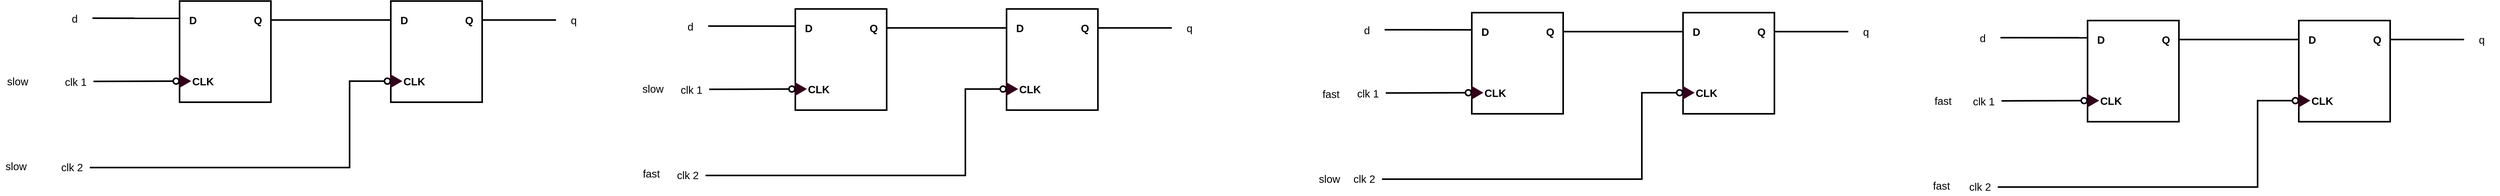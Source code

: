 <mxfile version="28.1.2">
  <diagram name="Page-1" id="awh5Gusvq3baeLLJdyb3">
    <mxGraphModel dx="4631" dy="1743" grid="0" gridSize="1" guides="1" tooltips="1" connect="1" arrows="1" fold="1" page="1" pageScale="1" pageWidth="850" pageHeight="1100" math="0" shadow="0">
      <root>
        <mxCell id="0" />
        <mxCell id="1" parent="0" />
        <mxCell id="01DOMB8k6mUTNf9-CGNe-35" value="" style="group" parent="1" vertex="1" connectable="0">
          <mxGeometry x="-1013" y="21" width="1017" height="332" as="geometry" />
        </mxCell>
        <mxCell id="01DOMB8k6mUTNf9-CGNe-13" value="" style="rounded=0;whiteSpace=wrap;html=1;strokeWidth=3;fontSize=20;container=0;fontStyle=1" parent="01DOMB8k6mUTNf9-CGNe-35" vertex="1">
          <mxGeometry x="237" width="173" height="192" as="geometry" />
        </mxCell>
        <mxCell id="01DOMB8k6mUTNf9-CGNe-14" value="D" style="text;html=1;align=center;verticalAlign=middle;resizable=0;points=[];autosize=1;strokeColor=none;fillColor=none;strokeWidth=3;fontSize=20;container=0;fontStyle=1" parent="01DOMB8k6mUTNf9-CGNe-35" vertex="1">
          <mxGeometry x="242" y="16" width="40" height="40" as="geometry" />
        </mxCell>
        <mxCell id="01DOMB8k6mUTNf9-CGNe-15" value="CLK" style="text;html=1;align=center;verticalAlign=middle;resizable=0;points=[];autosize=1;strokeColor=none;fillColor=none;strokeWidth=3;fontSize=20;container=0;fontStyle=1" parent="01DOMB8k6mUTNf9-CGNe-35" vertex="1">
          <mxGeometry x="251" y="132" width="60" height="40" as="geometry" />
        </mxCell>
        <mxCell id="01DOMB8k6mUTNf9-CGNe-16" value="Q" style="text;html=1;align=center;verticalAlign=middle;resizable=0;points=[];autosize=1;strokeColor=none;fillColor=none;strokeWidth=3;fontSize=20;container=0;fontStyle=1" parent="01DOMB8k6mUTNf9-CGNe-35" vertex="1">
          <mxGeometry x="365" y="16" width="40" height="40" as="geometry" />
        </mxCell>
        <mxCell id="01DOMB8k6mUTNf9-CGNe-17" value="" style="triangle;whiteSpace=wrap;html=1;strokeWidth=3;fillColor=#33001A;strokeColor=#33001A;fontColor=#ffffff;" parent="01DOMB8k6mUTNf9-CGNe-35" vertex="1">
          <mxGeometry x="237" y="141" width="19" height="22" as="geometry" />
        </mxCell>
        <mxCell id="01DOMB8k6mUTNf9-CGNe-18" value="" style="ellipse;whiteSpace=wrap;html=1;aspect=fixed;strokeWidth=3;" parent="01DOMB8k6mUTNf9-CGNe-35" vertex="1">
          <mxGeometry x="225" y="146.5" width="11" height="11" as="geometry" />
        </mxCell>
        <mxCell id="01DOMB8k6mUTNf9-CGNe-19" value="" style="rounded=0;whiteSpace=wrap;html=1;strokeWidth=3;fontSize=20;container=0;fontStyle=1" parent="01DOMB8k6mUTNf9-CGNe-35" vertex="1">
          <mxGeometry x="637" width="173" height="192" as="geometry" />
        </mxCell>
        <mxCell id="01DOMB8k6mUTNf9-CGNe-20" value="D" style="text;html=1;align=center;verticalAlign=middle;resizable=0;points=[];autosize=1;strokeColor=none;fillColor=none;strokeWidth=3;fontSize=20;container=0;fontStyle=1" parent="01DOMB8k6mUTNf9-CGNe-35" vertex="1">
          <mxGeometry x="642" y="16" width="40" height="40" as="geometry" />
        </mxCell>
        <mxCell id="01DOMB8k6mUTNf9-CGNe-21" value="CLK" style="text;html=1;align=center;verticalAlign=middle;resizable=0;points=[];autosize=1;strokeColor=none;fillColor=none;strokeWidth=3;fontSize=20;container=0;fontStyle=1" parent="01DOMB8k6mUTNf9-CGNe-35" vertex="1">
          <mxGeometry x="651" y="132" width="60" height="40" as="geometry" />
        </mxCell>
        <mxCell id="01DOMB8k6mUTNf9-CGNe-22" value="Q" style="text;html=1;align=center;verticalAlign=middle;resizable=0;points=[];autosize=1;strokeColor=none;fillColor=none;strokeWidth=3;fontSize=20;container=0;fontStyle=1" parent="01DOMB8k6mUTNf9-CGNe-35" vertex="1">
          <mxGeometry x="765" y="16" width="40" height="40" as="geometry" />
        </mxCell>
        <mxCell id="01DOMB8k6mUTNf9-CGNe-23" value="" style="triangle;whiteSpace=wrap;html=1;strokeWidth=3;fillColor=#33001A;strokeColor=#33001A;fontColor=#ffffff;" parent="01DOMB8k6mUTNf9-CGNe-35" vertex="1">
          <mxGeometry x="637" y="141" width="19" height="22" as="geometry" />
        </mxCell>
        <mxCell id="01DOMB8k6mUTNf9-CGNe-33" style="edgeStyle=orthogonalEdgeStyle;rounded=0;orthogonalLoop=1;jettySize=auto;html=1;exitX=0;exitY=0.5;exitDx=0;exitDy=0;endArrow=none;endFill=0;strokeWidth=3;" parent="01DOMB8k6mUTNf9-CGNe-35" source="01DOMB8k6mUTNf9-CGNe-25" edge="1">
          <mxGeometry relative="1" as="geometry">
            <mxPoint x="67" y="316" as="targetPoint" />
            <Array as="points">
              <mxPoint x="559" y="152" />
              <mxPoint x="559" y="316" />
              <mxPoint x="79" y="316" />
            </Array>
          </mxGeometry>
        </mxCell>
        <mxCell id="01DOMB8k6mUTNf9-CGNe-25" value="" style="ellipse;whiteSpace=wrap;html=1;aspect=fixed;strokeWidth=3;" parent="01DOMB8k6mUTNf9-CGNe-35" vertex="1">
          <mxGeometry x="625" y="146.5" width="11" height="11" as="geometry" />
        </mxCell>
        <mxCell id="01DOMB8k6mUTNf9-CGNe-26" style="rounded=0;orthogonalLoop=1;jettySize=auto;html=1;exitX=1;exitY=0.5;exitDx=0;exitDy=0;endArrow=none;endFill=0;strokeWidth=3;entryX=0;entryY=0.5;entryDx=0;entryDy=0;" parent="01DOMB8k6mUTNf9-CGNe-35" source="01DOMB8k6mUTNf9-CGNe-27" target="01DOMB8k6mUTNf9-CGNe-18" edge="1">
          <mxGeometry relative="1" as="geometry">
            <mxPoint x="223" y="152" as="targetPoint" />
          </mxGeometry>
        </mxCell>
        <mxCell id="01DOMB8k6mUTNf9-CGNe-27" value="clk 1" style="rounded=0;whiteSpace=wrap;html=1;strokeColor=none;fontSize=20;" parent="01DOMB8k6mUTNf9-CGNe-35" vertex="1">
          <mxGeometry x="7" y="135" width="67" height="35" as="geometry" />
        </mxCell>
        <mxCell id="01DOMB8k6mUTNf9-CGNe-28" style="rounded=0;orthogonalLoop=1;jettySize=auto;html=1;exitX=1;exitY=0.5;exitDx=0;exitDy=0;endArrow=none;endFill=0;strokeWidth=3;entryX=0.005;entryY=0.17;entryDx=0;entryDy=0;entryPerimeter=0;" parent="01DOMB8k6mUTNf9-CGNe-35" source="01DOMB8k6mUTNf9-CGNe-29" target="01DOMB8k6mUTNf9-CGNe-13" edge="1">
          <mxGeometry relative="1" as="geometry">
            <mxPoint x="235" y="32.69" as="targetPoint" />
          </mxGeometry>
        </mxCell>
        <mxCell id="01DOMB8k6mUTNf9-CGNe-29" value="d" style="rounded=0;whiteSpace=wrap;html=1;strokeColor=none;fontSize=20;" parent="01DOMB8k6mUTNf9-CGNe-35" vertex="1">
          <mxGeometry x="5" y="15" width="67" height="35" as="geometry" />
        </mxCell>
        <mxCell id="01DOMB8k6mUTNf9-CGNe-30" style="rounded=0;orthogonalLoop=1;jettySize=auto;html=1;endArrow=none;endFill=0;strokeWidth=3;" parent="01DOMB8k6mUTNf9-CGNe-35" edge="1">
          <mxGeometry relative="1" as="geometry">
            <mxPoint x="410" y="36" as="sourcePoint" />
            <mxPoint x="637" y="36" as="targetPoint" />
          </mxGeometry>
        </mxCell>
        <mxCell id="01DOMB8k6mUTNf9-CGNe-31" value="" style="edgeStyle=orthogonalEdgeStyle;rounded=0;orthogonalLoop=1;jettySize=auto;html=1;strokeWidth=3;endArrow=none;endFill=0;" parent="01DOMB8k6mUTNf9-CGNe-35" source="01DOMB8k6mUTNf9-CGNe-32" edge="1">
          <mxGeometry relative="1" as="geometry">
            <mxPoint x="811" y="36" as="targetPoint" />
          </mxGeometry>
        </mxCell>
        <mxCell id="01DOMB8k6mUTNf9-CGNe-32" value="q" style="rounded=0;whiteSpace=wrap;html=1;strokeColor=none;fontSize=20;" parent="01DOMB8k6mUTNf9-CGNe-35" vertex="1">
          <mxGeometry x="950" y="18.5" width="67" height="35" as="geometry" />
        </mxCell>
        <mxCell id="01DOMB8k6mUTNf9-CGNe-34" value="clk 2" style="rounded=0;whiteSpace=wrap;html=1;strokeColor=none;fontSize=20;" parent="01DOMB8k6mUTNf9-CGNe-35" vertex="1">
          <mxGeometry y="297" width="67" height="35" as="geometry" />
        </mxCell>
        <mxCell id="01DOMB8k6mUTNf9-CGNe-36" value="" style="group" parent="1" vertex="1" connectable="0">
          <mxGeometry x="153" y="36" width="1017" height="332" as="geometry" />
        </mxCell>
        <mxCell id="01DOMB8k6mUTNf9-CGNe-37" value="" style="rounded=0;whiteSpace=wrap;html=1;strokeWidth=3;fontSize=20;container=0;fontStyle=1" parent="01DOMB8k6mUTNf9-CGNe-36" vertex="1">
          <mxGeometry x="237" width="173" height="192" as="geometry" />
        </mxCell>
        <mxCell id="01DOMB8k6mUTNf9-CGNe-38" value="D" style="text;html=1;align=center;verticalAlign=middle;resizable=0;points=[];autosize=1;strokeColor=none;fillColor=none;strokeWidth=3;fontSize=20;container=0;fontStyle=1" parent="01DOMB8k6mUTNf9-CGNe-36" vertex="1">
          <mxGeometry x="242" y="16" width="40" height="40" as="geometry" />
        </mxCell>
        <mxCell id="01DOMB8k6mUTNf9-CGNe-39" value="CLK" style="text;html=1;align=center;verticalAlign=middle;resizable=0;points=[];autosize=1;strokeColor=none;fillColor=none;strokeWidth=3;fontSize=20;container=0;fontStyle=1" parent="01DOMB8k6mUTNf9-CGNe-36" vertex="1">
          <mxGeometry x="251" y="132" width="60" height="40" as="geometry" />
        </mxCell>
        <mxCell id="01DOMB8k6mUTNf9-CGNe-40" value="Q" style="text;html=1;align=center;verticalAlign=middle;resizable=0;points=[];autosize=1;strokeColor=none;fillColor=none;strokeWidth=3;fontSize=20;container=0;fontStyle=1" parent="01DOMB8k6mUTNf9-CGNe-36" vertex="1">
          <mxGeometry x="365" y="16" width="40" height="40" as="geometry" />
        </mxCell>
        <mxCell id="01DOMB8k6mUTNf9-CGNe-41" value="" style="triangle;whiteSpace=wrap;html=1;strokeWidth=3;fillColor=#33001A;strokeColor=#33001A;fontColor=#ffffff;" parent="01DOMB8k6mUTNf9-CGNe-36" vertex="1">
          <mxGeometry x="237" y="141" width="19" height="22" as="geometry" />
        </mxCell>
        <mxCell id="01DOMB8k6mUTNf9-CGNe-42" value="" style="ellipse;whiteSpace=wrap;html=1;aspect=fixed;strokeWidth=3;" parent="01DOMB8k6mUTNf9-CGNe-36" vertex="1">
          <mxGeometry x="225" y="146.5" width="11" height="11" as="geometry" />
        </mxCell>
        <mxCell id="01DOMB8k6mUTNf9-CGNe-43" value="" style="rounded=0;whiteSpace=wrap;html=1;strokeWidth=3;fontSize=20;container=0;fontStyle=1" parent="01DOMB8k6mUTNf9-CGNe-36" vertex="1">
          <mxGeometry x="637" width="173" height="192" as="geometry" />
        </mxCell>
        <mxCell id="01DOMB8k6mUTNf9-CGNe-44" value="D" style="text;html=1;align=center;verticalAlign=middle;resizable=0;points=[];autosize=1;strokeColor=none;fillColor=none;strokeWidth=3;fontSize=20;container=0;fontStyle=1" parent="01DOMB8k6mUTNf9-CGNe-36" vertex="1">
          <mxGeometry x="642" y="16" width="40" height="40" as="geometry" />
        </mxCell>
        <mxCell id="01DOMB8k6mUTNf9-CGNe-45" value="CLK" style="text;html=1;align=center;verticalAlign=middle;resizable=0;points=[];autosize=1;strokeColor=none;fillColor=none;strokeWidth=3;fontSize=20;container=0;fontStyle=1" parent="01DOMB8k6mUTNf9-CGNe-36" vertex="1">
          <mxGeometry x="651" y="132" width="60" height="40" as="geometry" />
        </mxCell>
        <mxCell id="01DOMB8k6mUTNf9-CGNe-46" value="Q" style="text;html=1;align=center;verticalAlign=middle;resizable=0;points=[];autosize=1;strokeColor=none;fillColor=none;strokeWidth=3;fontSize=20;container=0;fontStyle=1" parent="01DOMB8k6mUTNf9-CGNe-36" vertex="1">
          <mxGeometry x="765" y="16" width="40" height="40" as="geometry" />
        </mxCell>
        <mxCell id="01DOMB8k6mUTNf9-CGNe-47" value="" style="triangle;whiteSpace=wrap;html=1;strokeWidth=3;fillColor=#33001A;strokeColor=#33001A;fontColor=#ffffff;" parent="01DOMB8k6mUTNf9-CGNe-36" vertex="1">
          <mxGeometry x="637" y="141" width="19" height="22" as="geometry" />
        </mxCell>
        <mxCell id="01DOMB8k6mUTNf9-CGNe-48" style="edgeStyle=orthogonalEdgeStyle;rounded=0;orthogonalLoop=1;jettySize=auto;html=1;exitX=0;exitY=0.5;exitDx=0;exitDy=0;endArrow=none;endFill=0;strokeWidth=3;" parent="01DOMB8k6mUTNf9-CGNe-36" source="01DOMB8k6mUTNf9-CGNe-49" edge="1">
          <mxGeometry relative="1" as="geometry">
            <mxPoint x="67" y="316" as="targetPoint" />
            <Array as="points">
              <mxPoint x="559" y="152" />
              <mxPoint x="559" y="316" />
              <mxPoint x="79" y="316" />
            </Array>
          </mxGeometry>
        </mxCell>
        <mxCell id="01DOMB8k6mUTNf9-CGNe-49" value="" style="ellipse;whiteSpace=wrap;html=1;aspect=fixed;strokeWidth=3;" parent="01DOMB8k6mUTNf9-CGNe-36" vertex="1">
          <mxGeometry x="625" y="146.5" width="11" height="11" as="geometry" />
        </mxCell>
        <mxCell id="01DOMB8k6mUTNf9-CGNe-50" style="rounded=0;orthogonalLoop=1;jettySize=auto;html=1;exitX=1;exitY=0.5;exitDx=0;exitDy=0;endArrow=none;endFill=0;strokeWidth=3;entryX=0;entryY=0.5;entryDx=0;entryDy=0;" parent="01DOMB8k6mUTNf9-CGNe-36" source="01DOMB8k6mUTNf9-CGNe-51" target="01DOMB8k6mUTNf9-CGNe-42" edge="1">
          <mxGeometry relative="1" as="geometry">
            <mxPoint x="223" y="152" as="targetPoint" />
          </mxGeometry>
        </mxCell>
        <mxCell id="01DOMB8k6mUTNf9-CGNe-51" value="clk 1" style="rounded=0;whiteSpace=wrap;html=1;strokeColor=none;fontSize=20;" parent="01DOMB8k6mUTNf9-CGNe-36" vertex="1">
          <mxGeometry x="7" y="135" width="67" height="35" as="geometry" />
        </mxCell>
        <mxCell id="01DOMB8k6mUTNf9-CGNe-52" style="rounded=0;orthogonalLoop=1;jettySize=auto;html=1;exitX=1;exitY=0.5;exitDx=0;exitDy=0;endArrow=none;endFill=0;strokeWidth=3;entryX=0.005;entryY=0.17;entryDx=0;entryDy=0;entryPerimeter=0;" parent="01DOMB8k6mUTNf9-CGNe-36" source="01DOMB8k6mUTNf9-CGNe-53" target="01DOMB8k6mUTNf9-CGNe-37" edge="1">
          <mxGeometry relative="1" as="geometry">
            <mxPoint x="235" y="32.69" as="targetPoint" />
          </mxGeometry>
        </mxCell>
        <mxCell id="01DOMB8k6mUTNf9-CGNe-53" value="d" style="rounded=0;whiteSpace=wrap;html=1;strokeColor=none;fontSize=20;" parent="01DOMB8k6mUTNf9-CGNe-36" vertex="1">
          <mxGeometry x="5" y="15" width="67" height="35" as="geometry" />
        </mxCell>
        <mxCell id="01DOMB8k6mUTNf9-CGNe-54" style="rounded=0;orthogonalLoop=1;jettySize=auto;html=1;endArrow=none;endFill=0;strokeWidth=3;" parent="01DOMB8k6mUTNf9-CGNe-36" edge="1">
          <mxGeometry relative="1" as="geometry">
            <mxPoint x="410" y="36" as="sourcePoint" />
            <mxPoint x="637" y="36" as="targetPoint" />
          </mxGeometry>
        </mxCell>
        <mxCell id="01DOMB8k6mUTNf9-CGNe-55" value="" style="edgeStyle=orthogonalEdgeStyle;rounded=0;orthogonalLoop=1;jettySize=auto;html=1;strokeWidth=3;endArrow=none;endFill=0;" parent="01DOMB8k6mUTNf9-CGNe-36" source="01DOMB8k6mUTNf9-CGNe-56" edge="1">
          <mxGeometry relative="1" as="geometry">
            <mxPoint x="811" y="36" as="targetPoint" />
          </mxGeometry>
        </mxCell>
        <mxCell id="01DOMB8k6mUTNf9-CGNe-56" value="q" style="rounded=0;whiteSpace=wrap;html=1;strokeColor=none;fontSize=20;" parent="01DOMB8k6mUTNf9-CGNe-36" vertex="1">
          <mxGeometry x="950" y="18.5" width="67" height="35" as="geometry" />
        </mxCell>
        <mxCell id="01DOMB8k6mUTNf9-CGNe-57" value="clk 2" style="rounded=0;whiteSpace=wrap;html=1;strokeColor=none;fontSize=20;" parent="01DOMB8k6mUTNf9-CGNe-36" vertex="1">
          <mxGeometry y="297" width="67" height="35" as="geometry" />
        </mxCell>
        <mxCell id="01DOMB8k6mUTNf9-CGNe-58" value="" style="group" parent="1" vertex="1" connectable="0">
          <mxGeometry x="1434" y="43" width="1017" height="332" as="geometry" />
        </mxCell>
        <mxCell id="01DOMB8k6mUTNf9-CGNe-59" value="" style="rounded=0;whiteSpace=wrap;html=1;strokeWidth=3;fontSize=20;container=0;fontStyle=1" parent="01DOMB8k6mUTNf9-CGNe-58" vertex="1">
          <mxGeometry x="237" width="173" height="192" as="geometry" />
        </mxCell>
        <mxCell id="01DOMB8k6mUTNf9-CGNe-60" value="D" style="text;html=1;align=center;verticalAlign=middle;resizable=0;points=[];autosize=1;strokeColor=none;fillColor=none;strokeWidth=3;fontSize=20;container=0;fontStyle=1" parent="01DOMB8k6mUTNf9-CGNe-58" vertex="1">
          <mxGeometry x="242" y="16" width="40" height="40" as="geometry" />
        </mxCell>
        <mxCell id="01DOMB8k6mUTNf9-CGNe-61" value="CLK" style="text;html=1;align=center;verticalAlign=middle;resizable=0;points=[];autosize=1;strokeColor=none;fillColor=none;strokeWidth=3;fontSize=20;container=0;fontStyle=1" parent="01DOMB8k6mUTNf9-CGNe-58" vertex="1">
          <mxGeometry x="251" y="132" width="60" height="40" as="geometry" />
        </mxCell>
        <mxCell id="01DOMB8k6mUTNf9-CGNe-62" value="Q" style="text;html=1;align=center;verticalAlign=middle;resizable=0;points=[];autosize=1;strokeColor=none;fillColor=none;strokeWidth=3;fontSize=20;container=0;fontStyle=1" parent="01DOMB8k6mUTNf9-CGNe-58" vertex="1">
          <mxGeometry x="365" y="16" width="40" height="40" as="geometry" />
        </mxCell>
        <mxCell id="01DOMB8k6mUTNf9-CGNe-63" value="" style="triangle;whiteSpace=wrap;html=1;strokeWidth=3;fillColor=#33001A;strokeColor=#33001A;fontColor=#ffffff;" parent="01DOMB8k6mUTNf9-CGNe-58" vertex="1">
          <mxGeometry x="237" y="141" width="19" height="22" as="geometry" />
        </mxCell>
        <mxCell id="01DOMB8k6mUTNf9-CGNe-64" value="" style="ellipse;whiteSpace=wrap;html=1;aspect=fixed;strokeWidth=3;" parent="01DOMB8k6mUTNf9-CGNe-58" vertex="1">
          <mxGeometry x="225" y="146.5" width="11" height="11" as="geometry" />
        </mxCell>
        <mxCell id="01DOMB8k6mUTNf9-CGNe-65" value="" style="rounded=0;whiteSpace=wrap;html=1;strokeWidth=3;fontSize=20;container=0;fontStyle=1" parent="01DOMB8k6mUTNf9-CGNe-58" vertex="1">
          <mxGeometry x="637" width="173" height="192" as="geometry" />
        </mxCell>
        <mxCell id="01DOMB8k6mUTNf9-CGNe-66" value="D" style="text;html=1;align=center;verticalAlign=middle;resizable=0;points=[];autosize=1;strokeColor=none;fillColor=none;strokeWidth=3;fontSize=20;container=0;fontStyle=1" parent="01DOMB8k6mUTNf9-CGNe-58" vertex="1">
          <mxGeometry x="642" y="16" width="40" height="40" as="geometry" />
        </mxCell>
        <mxCell id="01DOMB8k6mUTNf9-CGNe-67" value="CLK" style="text;html=1;align=center;verticalAlign=middle;resizable=0;points=[];autosize=1;strokeColor=none;fillColor=none;strokeWidth=3;fontSize=20;container=0;fontStyle=1" parent="01DOMB8k6mUTNf9-CGNe-58" vertex="1">
          <mxGeometry x="651" y="132" width="60" height="40" as="geometry" />
        </mxCell>
        <mxCell id="01DOMB8k6mUTNf9-CGNe-68" value="Q" style="text;html=1;align=center;verticalAlign=middle;resizable=0;points=[];autosize=1;strokeColor=none;fillColor=none;strokeWidth=3;fontSize=20;container=0;fontStyle=1" parent="01DOMB8k6mUTNf9-CGNe-58" vertex="1">
          <mxGeometry x="765" y="16" width="40" height="40" as="geometry" />
        </mxCell>
        <mxCell id="01DOMB8k6mUTNf9-CGNe-69" value="" style="triangle;whiteSpace=wrap;html=1;strokeWidth=3;fillColor=#33001A;strokeColor=#33001A;fontColor=#ffffff;" parent="01DOMB8k6mUTNf9-CGNe-58" vertex="1">
          <mxGeometry x="637" y="141" width="19" height="22" as="geometry" />
        </mxCell>
        <mxCell id="01DOMB8k6mUTNf9-CGNe-70" style="edgeStyle=orthogonalEdgeStyle;rounded=0;orthogonalLoop=1;jettySize=auto;html=1;exitX=0;exitY=0.5;exitDx=0;exitDy=0;endArrow=none;endFill=0;strokeWidth=3;" parent="01DOMB8k6mUTNf9-CGNe-58" source="01DOMB8k6mUTNf9-CGNe-71" edge="1">
          <mxGeometry relative="1" as="geometry">
            <mxPoint x="67" y="316" as="targetPoint" />
            <Array as="points">
              <mxPoint x="559" y="152" />
              <mxPoint x="559" y="316" />
              <mxPoint x="79" y="316" />
            </Array>
          </mxGeometry>
        </mxCell>
        <mxCell id="01DOMB8k6mUTNf9-CGNe-71" value="" style="ellipse;whiteSpace=wrap;html=1;aspect=fixed;strokeWidth=3;" parent="01DOMB8k6mUTNf9-CGNe-58" vertex="1">
          <mxGeometry x="625" y="146.5" width="11" height="11" as="geometry" />
        </mxCell>
        <mxCell id="01DOMB8k6mUTNf9-CGNe-72" style="rounded=0;orthogonalLoop=1;jettySize=auto;html=1;exitX=1;exitY=0.5;exitDx=0;exitDy=0;endArrow=none;endFill=0;strokeWidth=3;entryX=0;entryY=0.5;entryDx=0;entryDy=0;" parent="01DOMB8k6mUTNf9-CGNe-58" source="01DOMB8k6mUTNf9-CGNe-73" target="01DOMB8k6mUTNf9-CGNe-64" edge="1">
          <mxGeometry relative="1" as="geometry">
            <mxPoint x="223" y="152" as="targetPoint" />
          </mxGeometry>
        </mxCell>
        <mxCell id="01DOMB8k6mUTNf9-CGNe-73" value="clk 1" style="rounded=0;whiteSpace=wrap;html=1;strokeColor=none;fontSize=20;" parent="01DOMB8k6mUTNf9-CGNe-58" vertex="1">
          <mxGeometry x="7" y="135" width="67" height="35" as="geometry" />
        </mxCell>
        <mxCell id="01DOMB8k6mUTNf9-CGNe-74" style="rounded=0;orthogonalLoop=1;jettySize=auto;html=1;exitX=1;exitY=0.5;exitDx=0;exitDy=0;endArrow=none;endFill=0;strokeWidth=3;entryX=0.005;entryY=0.17;entryDx=0;entryDy=0;entryPerimeter=0;" parent="01DOMB8k6mUTNf9-CGNe-58" source="01DOMB8k6mUTNf9-CGNe-75" target="01DOMB8k6mUTNf9-CGNe-59" edge="1">
          <mxGeometry relative="1" as="geometry">
            <mxPoint x="235" y="32.69" as="targetPoint" />
          </mxGeometry>
        </mxCell>
        <mxCell id="01DOMB8k6mUTNf9-CGNe-75" value="d" style="rounded=0;whiteSpace=wrap;html=1;strokeColor=none;fontSize=20;" parent="01DOMB8k6mUTNf9-CGNe-58" vertex="1">
          <mxGeometry x="5" y="15" width="67" height="35" as="geometry" />
        </mxCell>
        <mxCell id="01DOMB8k6mUTNf9-CGNe-76" style="rounded=0;orthogonalLoop=1;jettySize=auto;html=1;endArrow=none;endFill=0;strokeWidth=3;" parent="01DOMB8k6mUTNf9-CGNe-58" edge="1">
          <mxGeometry relative="1" as="geometry">
            <mxPoint x="410" y="36" as="sourcePoint" />
            <mxPoint x="637" y="36" as="targetPoint" />
          </mxGeometry>
        </mxCell>
        <mxCell id="01DOMB8k6mUTNf9-CGNe-77" value="" style="edgeStyle=orthogonalEdgeStyle;rounded=0;orthogonalLoop=1;jettySize=auto;html=1;strokeWidth=3;endArrow=none;endFill=0;" parent="01DOMB8k6mUTNf9-CGNe-58" source="01DOMB8k6mUTNf9-CGNe-78" edge="1">
          <mxGeometry relative="1" as="geometry">
            <mxPoint x="811" y="36" as="targetPoint" />
          </mxGeometry>
        </mxCell>
        <mxCell id="01DOMB8k6mUTNf9-CGNe-78" value="q" style="rounded=0;whiteSpace=wrap;html=1;strokeColor=none;fontSize=20;" parent="01DOMB8k6mUTNf9-CGNe-58" vertex="1">
          <mxGeometry x="950" y="18.5" width="67" height="35" as="geometry" />
        </mxCell>
        <mxCell id="01DOMB8k6mUTNf9-CGNe-79" value="clk 2" style="rounded=0;whiteSpace=wrap;html=1;strokeColor=none;fontSize=20;" parent="01DOMB8k6mUTNf9-CGNe-58" vertex="1">
          <mxGeometry y="297" width="67" height="35" as="geometry" />
        </mxCell>
        <mxCell id="01DOMB8k6mUTNf9-CGNe-80" value="" style="group" parent="1" vertex="1" connectable="0">
          <mxGeometry x="2600" y="58" width="1017" height="332" as="geometry" />
        </mxCell>
        <mxCell id="01DOMB8k6mUTNf9-CGNe-81" value="" style="rounded=0;whiteSpace=wrap;html=1;strokeWidth=3;fontSize=20;container=0;fontStyle=1" parent="01DOMB8k6mUTNf9-CGNe-80" vertex="1">
          <mxGeometry x="237" width="173" height="192" as="geometry" />
        </mxCell>
        <mxCell id="01DOMB8k6mUTNf9-CGNe-82" value="D" style="text;html=1;align=center;verticalAlign=middle;resizable=0;points=[];autosize=1;strokeColor=none;fillColor=none;strokeWidth=3;fontSize=20;container=0;fontStyle=1" parent="01DOMB8k6mUTNf9-CGNe-80" vertex="1">
          <mxGeometry x="242" y="16" width="40" height="40" as="geometry" />
        </mxCell>
        <mxCell id="01DOMB8k6mUTNf9-CGNe-83" value="CLK" style="text;html=1;align=center;verticalAlign=middle;resizable=0;points=[];autosize=1;strokeColor=none;fillColor=none;strokeWidth=3;fontSize=20;container=0;fontStyle=1" parent="01DOMB8k6mUTNf9-CGNe-80" vertex="1">
          <mxGeometry x="251" y="132" width="60" height="40" as="geometry" />
        </mxCell>
        <mxCell id="01DOMB8k6mUTNf9-CGNe-84" value="Q" style="text;html=1;align=center;verticalAlign=middle;resizable=0;points=[];autosize=1;strokeColor=none;fillColor=none;strokeWidth=3;fontSize=20;container=0;fontStyle=1" parent="01DOMB8k6mUTNf9-CGNe-80" vertex="1">
          <mxGeometry x="365" y="16" width="40" height="40" as="geometry" />
        </mxCell>
        <mxCell id="01DOMB8k6mUTNf9-CGNe-85" value="" style="triangle;whiteSpace=wrap;html=1;strokeWidth=3;fillColor=#33001A;strokeColor=#33001A;fontColor=#ffffff;" parent="01DOMB8k6mUTNf9-CGNe-80" vertex="1">
          <mxGeometry x="237" y="141" width="19" height="22" as="geometry" />
        </mxCell>
        <mxCell id="01DOMB8k6mUTNf9-CGNe-86" value="" style="ellipse;whiteSpace=wrap;html=1;aspect=fixed;strokeWidth=3;" parent="01DOMB8k6mUTNf9-CGNe-80" vertex="1">
          <mxGeometry x="225" y="146.5" width="11" height="11" as="geometry" />
        </mxCell>
        <mxCell id="01DOMB8k6mUTNf9-CGNe-87" value="" style="rounded=0;whiteSpace=wrap;html=1;strokeWidth=3;fontSize=20;container=0;fontStyle=1" parent="01DOMB8k6mUTNf9-CGNe-80" vertex="1">
          <mxGeometry x="637" width="173" height="192" as="geometry" />
        </mxCell>
        <mxCell id="01DOMB8k6mUTNf9-CGNe-88" value="D" style="text;html=1;align=center;verticalAlign=middle;resizable=0;points=[];autosize=1;strokeColor=none;fillColor=none;strokeWidth=3;fontSize=20;container=0;fontStyle=1" parent="01DOMB8k6mUTNf9-CGNe-80" vertex="1">
          <mxGeometry x="642" y="16" width="40" height="40" as="geometry" />
        </mxCell>
        <mxCell id="01DOMB8k6mUTNf9-CGNe-89" value="CLK" style="text;html=1;align=center;verticalAlign=middle;resizable=0;points=[];autosize=1;strokeColor=none;fillColor=none;strokeWidth=3;fontSize=20;container=0;fontStyle=1" parent="01DOMB8k6mUTNf9-CGNe-80" vertex="1">
          <mxGeometry x="651" y="132" width="60" height="40" as="geometry" />
        </mxCell>
        <mxCell id="01DOMB8k6mUTNf9-CGNe-90" value="Q" style="text;html=1;align=center;verticalAlign=middle;resizable=0;points=[];autosize=1;strokeColor=none;fillColor=none;strokeWidth=3;fontSize=20;container=0;fontStyle=1" parent="01DOMB8k6mUTNf9-CGNe-80" vertex="1">
          <mxGeometry x="765" y="16" width="40" height="40" as="geometry" />
        </mxCell>
        <mxCell id="01DOMB8k6mUTNf9-CGNe-91" value="" style="triangle;whiteSpace=wrap;html=1;strokeWidth=3;fillColor=#33001A;strokeColor=#33001A;fontColor=#ffffff;" parent="01DOMB8k6mUTNf9-CGNe-80" vertex="1">
          <mxGeometry x="637" y="141" width="19" height="22" as="geometry" />
        </mxCell>
        <mxCell id="01DOMB8k6mUTNf9-CGNe-92" style="edgeStyle=orthogonalEdgeStyle;rounded=0;orthogonalLoop=1;jettySize=auto;html=1;exitX=0;exitY=0.5;exitDx=0;exitDy=0;endArrow=none;endFill=0;strokeWidth=3;" parent="01DOMB8k6mUTNf9-CGNe-80" source="01DOMB8k6mUTNf9-CGNe-93" edge="1">
          <mxGeometry relative="1" as="geometry">
            <mxPoint x="67" y="316" as="targetPoint" />
            <Array as="points">
              <mxPoint x="559" y="152" />
              <mxPoint x="559" y="316" />
              <mxPoint x="79" y="316" />
            </Array>
          </mxGeometry>
        </mxCell>
        <mxCell id="01DOMB8k6mUTNf9-CGNe-93" value="" style="ellipse;whiteSpace=wrap;html=1;aspect=fixed;strokeWidth=3;" parent="01DOMB8k6mUTNf9-CGNe-80" vertex="1">
          <mxGeometry x="625" y="146.5" width="11" height="11" as="geometry" />
        </mxCell>
        <mxCell id="01DOMB8k6mUTNf9-CGNe-94" style="rounded=0;orthogonalLoop=1;jettySize=auto;html=1;exitX=1;exitY=0.5;exitDx=0;exitDy=0;endArrow=none;endFill=0;strokeWidth=3;entryX=0;entryY=0.5;entryDx=0;entryDy=0;" parent="01DOMB8k6mUTNf9-CGNe-80" source="01DOMB8k6mUTNf9-CGNe-95" target="01DOMB8k6mUTNf9-CGNe-86" edge="1">
          <mxGeometry relative="1" as="geometry">
            <mxPoint x="223" y="152" as="targetPoint" />
          </mxGeometry>
        </mxCell>
        <mxCell id="01DOMB8k6mUTNf9-CGNe-95" value="clk 1" style="rounded=0;whiteSpace=wrap;html=1;strokeColor=none;fontSize=20;" parent="01DOMB8k6mUTNf9-CGNe-80" vertex="1">
          <mxGeometry x="7" y="135" width="67" height="35" as="geometry" />
        </mxCell>
        <mxCell id="01DOMB8k6mUTNf9-CGNe-96" style="rounded=0;orthogonalLoop=1;jettySize=auto;html=1;exitX=1;exitY=0.5;exitDx=0;exitDy=0;endArrow=none;endFill=0;strokeWidth=3;entryX=0.005;entryY=0.17;entryDx=0;entryDy=0;entryPerimeter=0;" parent="01DOMB8k6mUTNf9-CGNe-80" source="01DOMB8k6mUTNf9-CGNe-97" target="01DOMB8k6mUTNf9-CGNe-81" edge="1">
          <mxGeometry relative="1" as="geometry">
            <mxPoint x="235" y="32.69" as="targetPoint" />
          </mxGeometry>
        </mxCell>
        <mxCell id="01DOMB8k6mUTNf9-CGNe-97" value="d" style="rounded=0;whiteSpace=wrap;html=1;strokeColor=none;fontSize=20;" parent="01DOMB8k6mUTNf9-CGNe-80" vertex="1">
          <mxGeometry x="5" y="15" width="67" height="35" as="geometry" />
        </mxCell>
        <mxCell id="01DOMB8k6mUTNf9-CGNe-98" style="rounded=0;orthogonalLoop=1;jettySize=auto;html=1;endArrow=none;endFill=0;strokeWidth=3;" parent="01DOMB8k6mUTNf9-CGNe-80" edge="1">
          <mxGeometry relative="1" as="geometry">
            <mxPoint x="410" y="36" as="sourcePoint" />
            <mxPoint x="637" y="36" as="targetPoint" />
          </mxGeometry>
        </mxCell>
        <mxCell id="01DOMB8k6mUTNf9-CGNe-99" value="" style="edgeStyle=orthogonalEdgeStyle;rounded=0;orthogonalLoop=1;jettySize=auto;html=1;strokeWidth=3;endArrow=none;endFill=0;" parent="01DOMB8k6mUTNf9-CGNe-80" source="01DOMB8k6mUTNf9-CGNe-100" edge="1">
          <mxGeometry relative="1" as="geometry">
            <mxPoint x="811" y="36" as="targetPoint" />
          </mxGeometry>
        </mxCell>
        <mxCell id="01DOMB8k6mUTNf9-CGNe-100" value="q" style="rounded=0;whiteSpace=wrap;html=1;strokeColor=none;fontSize=20;" parent="01DOMB8k6mUTNf9-CGNe-80" vertex="1">
          <mxGeometry x="950" y="18.5" width="67" height="35" as="geometry" />
        </mxCell>
        <mxCell id="01DOMB8k6mUTNf9-CGNe-101" value="clk 2" style="rounded=0;whiteSpace=wrap;html=1;strokeColor=none;fontSize=20;" parent="01DOMB8k6mUTNf9-CGNe-80" vertex="1">
          <mxGeometry y="297" width="67" height="35" as="geometry" />
        </mxCell>
        <mxCell id="01DOMB8k6mUTNf9-CGNe-102" value="slow" style="text;html=1;align=center;verticalAlign=middle;resizable=0;points=[];autosize=1;strokeColor=none;fillColor=none;fontSize=20;" parent="1" vertex="1">
          <mxGeometry x="-1113" y="154" width="59" height="37" as="geometry" />
        </mxCell>
        <mxCell id="01DOMB8k6mUTNf9-CGNe-103" value="slow" style="text;html=1;align=center;verticalAlign=middle;resizable=0;points=[];autosize=1;strokeColor=none;fillColor=none;fontSize=20;" parent="1" vertex="1">
          <mxGeometry x="-1116" y="315" width="59" height="37" as="geometry" />
        </mxCell>
        <mxCell id="01DOMB8k6mUTNf9-CGNe-104" value="slow" style="text;html=1;align=center;verticalAlign=middle;resizable=0;points=[];autosize=1;strokeColor=none;fillColor=none;fontSize=20;" parent="1" vertex="1">
          <mxGeometry x="90" y="168" width="59" height="37" as="geometry" />
        </mxCell>
        <mxCell id="01DOMB8k6mUTNf9-CGNe-105" value="fast" style="text;html=1;align=center;verticalAlign=middle;resizable=0;points=[];autosize=1;strokeColor=none;fillColor=none;fontSize=20;" parent="1" vertex="1">
          <mxGeometry x="91" y="329" width="51" height="37" as="geometry" />
        </mxCell>
        <mxCell id="01DOMB8k6mUTNf9-CGNe-106" value="fast" style="text;html=1;align=center;verticalAlign=middle;resizable=0;points=[];autosize=1;strokeColor=none;fillColor=none;fontSize=20;" parent="1" vertex="1">
          <mxGeometry x="1378" y="178" width="51" height="37" as="geometry" />
        </mxCell>
        <mxCell id="01DOMB8k6mUTNf9-CGNe-107" value="slow" style="text;html=1;align=center;verticalAlign=middle;resizable=0;points=[];autosize=1;strokeColor=none;fillColor=none;fontSize=20;" parent="1" vertex="1">
          <mxGeometry x="1371" y="339" width="59" height="37" as="geometry" />
        </mxCell>
        <mxCell id="01DOMB8k6mUTNf9-CGNe-108" value="fast" style="text;html=1;align=center;verticalAlign=middle;resizable=0;points=[];autosize=1;strokeColor=none;fillColor=none;fontSize=20;" parent="1" vertex="1">
          <mxGeometry x="2537" y="191" width="51" height="37" as="geometry" />
        </mxCell>
        <mxCell id="01DOMB8k6mUTNf9-CGNe-109" value="fast" style="text;html=1;align=center;verticalAlign=middle;resizable=0;points=[];autosize=1;strokeColor=none;fillColor=none;fontSize=20;" parent="1" vertex="1">
          <mxGeometry x="2534" y="352" width="51" height="37" as="geometry" />
        </mxCell>
      </root>
    </mxGraphModel>
  </diagram>
</mxfile>
